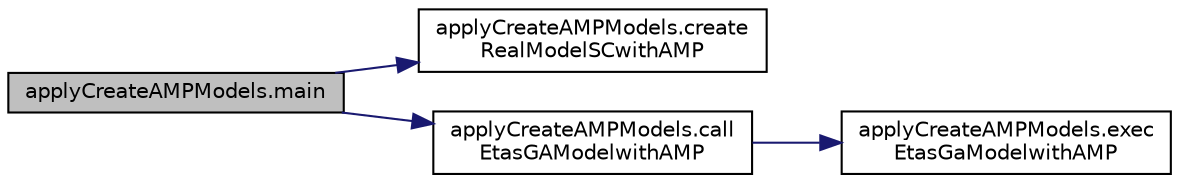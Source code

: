 digraph "applyCreateAMPModels.main"
{
  edge [fontname="Helvetica",fontsize="10",labelfontname="Helvetica",labelfontsize="10"];
  node [fontname="Helvetica",fontsize="10",shape=record];
  rankdir="LR";
  Node11 [label="applyCreateAMPModels.main",height=0.2,width=0.4,color="black", fillcolor="grey75", style="filled", fontcolor="black"];
  Node11 -> Node12 [color="midnightblue",fontsize="10",style="solid",fontname="Helvetica"];
  Node12 [label="applyCreateAMPModels.create\lRealModelSCwithAMP",height=0.2,width=0.4,color="black", fillcolor="white", style="filled",URL="$namespaceapply_create_a_m_p_models.html#abf328c55862138dc2a32af58c28de8d1"];
  Node11 -> Node13 [color="midnightblue",fontsize="10",style="solid",fontname="Helvetica"];
  Node13 [label="applyCreateAMPModels.call\lEtasGAModelwithAMP",height=0.2,width=0.4,color="black", fillcolor="white", style="filled",URL="$namespaceapply_create_a_m_p_models.html#a1500ee676e5aada8983e02f2fa52d546"];
  Node13 -> Node14 [color="midnightblue",fontsize="10",style="solid",fontname="Helvetica"];
  Node14 [label="applyCreateAMPModels.exec\lEtasGaModelwithAMP",height=0.2,width=0.4,color="black", fillcolor="white", style="filled",URL="$namespaceapply_create_a_m_p_models.html#a338707b5b3fbd706fbb599ff60145d77"];
}

